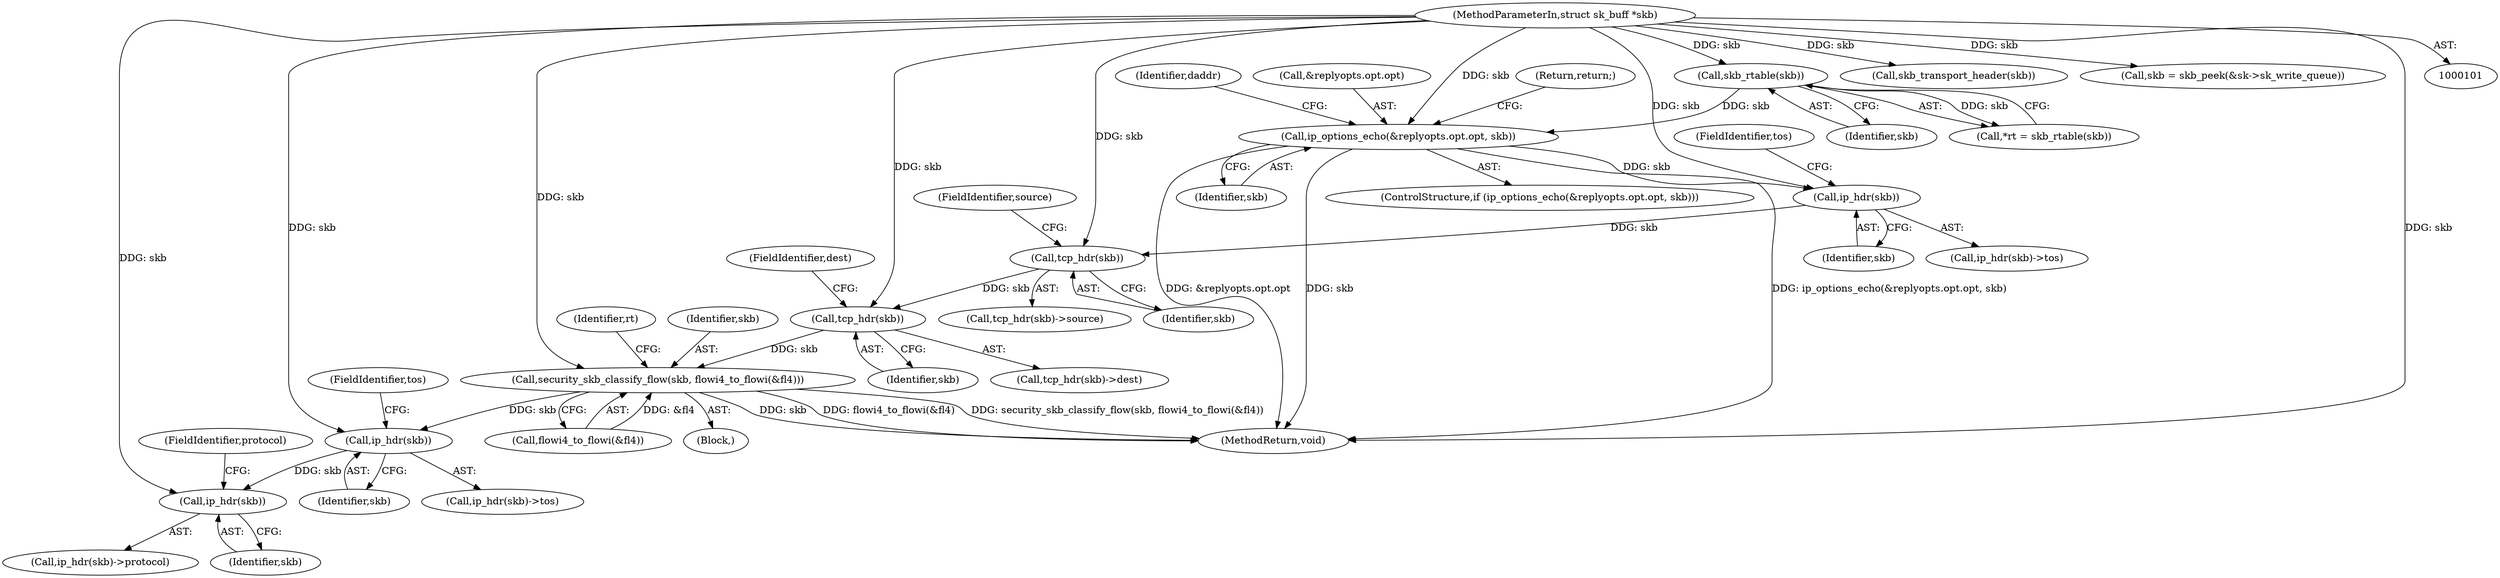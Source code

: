 digraph "0_linux_f6d8bd051c391c1c0458a30b2a7abcd939329259_23@pointer" {
"1000121" [label="(Call,ip_options_echo(&replyopts.opt.opt, skb))"];
"1000118" [label="(Call,skb_rtable(skb))"];
"1000103" [label="(MethodParameterIn,struct sk_buff *skb)"];
"1000194" [label="(Call,ip_hdr(skb))"];
"1000208" [label="(Call,tcp_hdr(skb))"];
"1000212" [label="(Call,tcp_hdr(skb))"];
"1000215" [label="(Call,security_skb_classify_flow(skb, flowi4_to_flowi(&fl4)))"];
"1000238" [label="(Call,ip_hdr(skb))"];
"1000253" [label="(Call,ip_hdr(skb))"];
"1000214" [label="(FieldIdentifier,dest)"];
"1000300" [label="(Call,skb_transport_header(skb))"];
"1000129" [label="(Return,return;)"];
"1000213" [label="(Identifier,skb)"];
"1000217" [label="(Call,flowi4_to_flowi(&fl4))"];
"1000212" [label="(Call,tcp_hdr(skb))"];
"1000237" [label="(Call,ip_hdr(skb)->tos)"];
"1000221" [label="(Identifier,rt)"];
"1000103" [label="(MethodParameterIn,struct sk_buff *skb)"];
"1000255" [label="(FieldIdentifier,protocol)"];
"1000131" [label="(Identifier,daddr)"];
"1000238" [label="(Call,ip_hdr(skb))"];
"1000211" [label="(Call,tcp_hdr(skb)->dest)"];
"1000208" [label="(Call,tcp_hdr(skb))"];
"1000183" [label="(Block,)"];
"1000194" [label="(Call,ip_hdr(skb))"];
"1000210" [label="(FieldIdentifier,source)"];
"1000280" [label="(Call,skb = skb_peek(&sk->sk_write_queue))"];
"1000252" [label="(Call,ip_hdr(skb)->protocol)"];
"1000253" [label="(Call,ip_hdr(skb))"];
"1000121" [label="(Call,ip_options_echo(&replyopts.opt.opt, skb))"];
"1000119" [label="(Identifier,skb)"];
"1000240" [label="(FieldIdentifier,tos)"];
"1000195" [label="(Identifier,skb)"];
"1000122" [label="(Call,&replyopts.opt.opt)"];
"1000128" [label="(Identifier,skb)"];
"1000193" [label="(Call,ip_hdr(skb)->tos)"];
"1000116" [label="(Call,*rt = skb_rtable(skb))"];
"1000120" [label="(ControlStructure,if (ip_options_echo(&replyopts.opt.opt, skb)))"];
"1000207" [label="(Call,tcp_hdr(skb)->source)"];
"1000324" [label="(MethodReturn,void)"];
"1000118" [label="(Call,skb_rtable(skb))"];
"1000254" [label="(Identifier,skb)"];
"1000196" [label="(FieldIdentifier,tos)"];
"1000216" [label="(Identifier,skb)"];
"1000209" [label="(Identifier,skb)"];
"1000215" [label="(Call,security_skb_classify_flow(skb, flowi4_to_flowi(&fl4)))"];
"1000239" [label="(Identifier,skb)"];
"1000121" -> "1000120"  [label="AST: "];
"1000121" -> "1000128"  [label="CFG: "];
"1000122" -> "1000121"  [label="AST: "];
"1000128" -> "1000121"  [label="AST: "];
"1000129" -> "1000121"  [label="CFG: "];
"1000131" -> "1000121"  [label="CFG: "];
"1000121" -> "1000324"  [label="DDG: ip_options_echo(&replyopts.opt.opt, skb)"];
"1000121" -> "1000324"  [label="DDG: &replyopts.opt.opt"];
"1000121" -> "1000324"  [label="DDG: skb"];
"1000118" -> "1000121"  [label="DDG: skb"];
"1000103" -> "1000121"  [label="DDG: skb"];
"1000121" -> "1000194"  [label="DDG: skb"];
"1000118" -> "1000116"  [label="AST: "];
"1000118" -> "1000119"  [label="CFG: "];
"1000119" -> "1000118"  [label="AST: "];
"1000116" -> "1000118"  [label="CFG: "];
"1000118" -> "1000116"  [label="DDG: skb"];
"1000103" -> "1000118"  [label="DDG: skb"];
"1000103" -> "1000101"  [label="AST: "];
"1000103" -> "1000324"  [label="DDG: skb"];
"1000103" -> "1000194"  [label="DDG: skb"];
"1000103" -> "1000208"  [label="DDG: skb"];
"1000103" -> "1000212"  [label="DDG: skb"];
"1000103" -> "1000215"  [label="DDG: skb"];
"1000103" -> "1000238"  [label="DDG: skb"];
"1000103" -> "1000253"  [label="DDG: skb"];
"1000103" -> "1000280"  [label="DDG: skb"];
"1000103" -> "1000300"  [label="DDG: skb"];
"1000194" -> "1000193"  [label="AST: "];
"1000194" -> "1000195"  [label="CFG: "];
"1000195" -> "1000194"  [label="AST: "];
"1000196" -> "1000194"  [label="CFG: "];
"1000194" -> "1000208"  [label="DDG: skb"];
"1000208" -> "1000207"  [label="AST: "];
"1000208" -> "1000209"  [label="CFG: "];
"1000209" -> "1000208"  [label="AST: "];
"1000210" -> "1000208"  [label="CFG: "];
"1000208" -> "1000212"  [label="DDG: skb"];
"1000212" -> "1000211"  [label="AST: "];
"1000212" -> "1000213"  [label="CFG: "];
"1000213" -> "1000212"  [label="AST: "];
"1000214" -> "1000212"  [label="CFG: "];
"1000212" -> "1000215"  [label="DDG: skb"];
"1000215" -> "1000183"  [label="AST: "];
"1000215" -> "1000217"  [label="CFG: "];
"1000216" -> "1000215"  [label="AST: "];
"1000217" -> "1000215"  [label="AST: "];
"1000221" -> "1000215"  [label="CFG: "];
"1000215" -> "1000324"  [label="DDG: skb"];
"1000215" -> "1000324"  [label="DDG: flowi4_to_flowi(&fl4)"];
"1000215" -> "1000324"  [label="DDG: security_skb_classify_flow(skb, flowi4_to_flowi(&fl4))"];
"1000217" -> "1000215"  [label="DDG: &fl4"];
"1000215" -> "1000238"  [label="DDG: skb"];
"1000238" -> "1000237"  [label="AST: "];
"1000238" -> "1000239"  [label="CFG: "];
"1000239" -> "1000238"  [label="AST: "];
"1000240" -> "1000238"  [label="CFG: "];
"1000238" -> "1000253"  [label="DDG: skb"];
"1000253" -> "1000252"  [label="AST: "];
"1000253" -> "1000254"  [label="CFG: "];
"1000254" -> "1000253"  [label="AST: "];
"1000255" -> "1000253"  [label="CFG: "];
}
